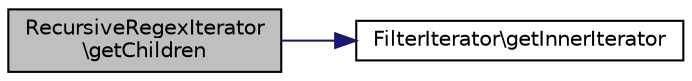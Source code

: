 digraph "RecursiveRegexIterator\getChildren"
{
  edge [fontname="Helvetica",fontsize="10",labelfontname="Helvetica",labelfontsize="10"];
  node [fontname="Helvetica",fontsize="10",shape=record];
  rankdir="LR";
  Node1 [label="RecursiveRegexIterator\l\\getChildren",height=0.2,width=0.4,color="black", fillcolor="grey75", style="filled" fontcolor="black"];
  Node1 -> Node2 [color="midnightblue",fontsize="10",style="solid",fontname="Helvetica"];
  Node2 [label="FilterIterator\\getInnerIterator",height=0.2,width=0.4,color="black", fillcolor="white", style="filled",URL="$classFilterIterator.html#aaae9a0c55ab02a2766876989853aeccb"];
}
